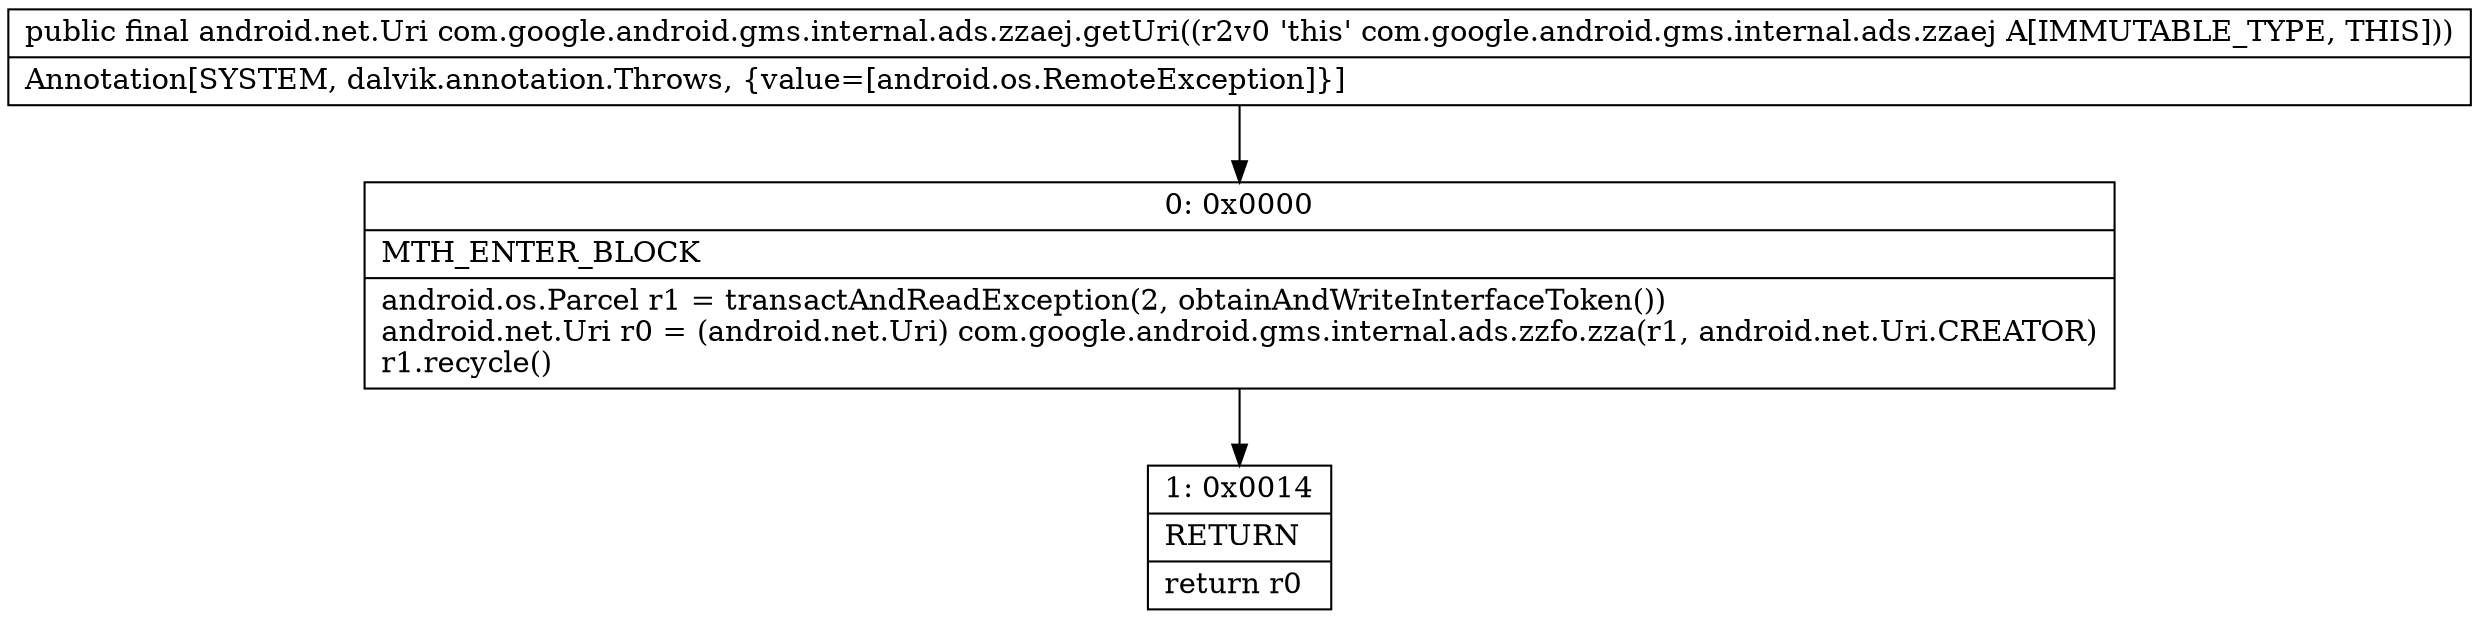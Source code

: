 digraph "CFG forcom.google.android.gms.internal.ads.zzaej.getUri()Landroid\/net\/Uri;" {
Node_0 [shape=record,label="{0\:\ 0x0000|MTH_ENTER_BLOCK\l|android.os.Parcel r1 = transactAndReadException(2, obtainAndWriteInterfaceToken())\landroid.net.Uri r0 = (android.net.Uri) com.google.android.gms.internal.ads.zzfo.zza(r1, android.net.Uri.CREATOR)\lr1.recycle()\l}"];
Node_1 [shape=record,label="{1\:\ 0x0014|RETURN\l|return r0\l}"];
MethodNode[shape=record,label="{public final android.net.Uri com.google.android.gms.internal.ads.zzaej.getUri((r2v0 'this' com.google.android.gms.internal.ads.zzaej A[IMMUTABLE_TYPE, THIS]))  | Annotation[SYSTEM, dalvik.annotation.Throws, \{value=[android.os.RemoteException]\}]\l}"];
MethodNode -> Node_0;
Node_0 -> Node_1;
}

